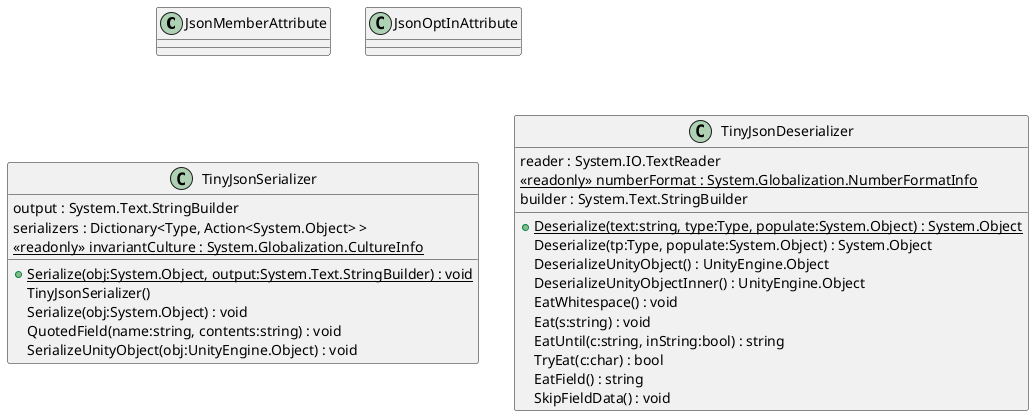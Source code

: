 @startuml
class JsonMemberAttribute {
}
class JsonOptInAttribute {
}
class TinyJsonSerializer {
    output : System.Text.StringBuilder
    serializers : Dictionary<Type, Action<System.Object> >
    {static} <<readonly>> invariantCulture : System.Globalization.CultureInfo
    + {static} Serialize(obj:System.Object, output:System.Text.StringBuilder) : void
    TinyJsonSerializer()
    Serialize(obj:System.Object) : void
    QuotedField(name:string, contents:string) : void
    SerializeUnityObject(obj:UnityEngine.Object) : void
}
class TinyJsonDeserializer {
    reader : System.IO.TextReader
    {static} <<readonly>> numberFormat : System.Globalization.NumberFormatInfo
    + {static} Deserialize(text:string, type:Type, populate:System.Object) : System.Object
    Deserialize(tp:Type, populate:System.Object) : System.Object
    DeserializeUnityObject() : UnityEngine.Object
    DeserializeUnityObjectInner() : UnityEngine.Object
    EatWhitespace() : void
    Eat(s:string) : void
    builder : System.Text.StringBuilder
    EatUntil(c:string, inString:bool) : string
    TryEat(c:char) : bool
    EatField() : string
    SkipFieldData() : void
}
@enduml
